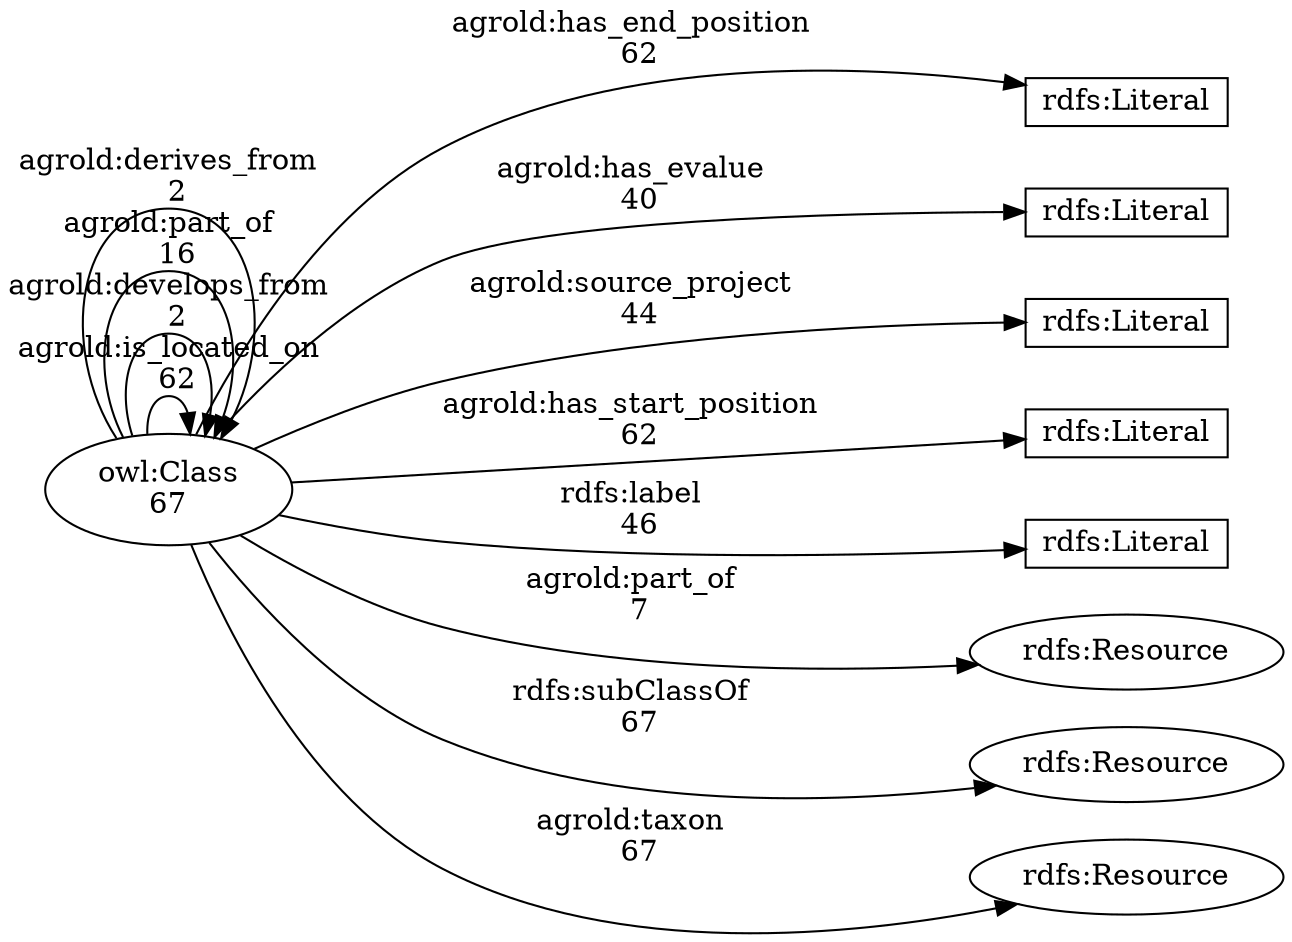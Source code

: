 digraph {
    ranksep=2;
    rankdir="LR";
    charset="utf-8";

    // Class relations with the numbers of edges
    "owl:Class" -> "owl:Class" [ label="agrold:is_located_on\n  62"];
    "owl:Class" -> "owl:Class" [ label="agrold:develops_from\n  2"];
    "owl:Class" -> "owl:Class" [ label="agrold:part_of\n  16"];
    "owl:Class" -> "owl:Class" [ label="agrold:derives_from\n  2"];
    "owl:Class" -> "rdfs:Literal1" [ label="agrold:has_end_position\n  62"];
    "owl:Class" -> "rdfs:Literal5" [ label="agrold:has_evalue\n  40"];
    "owl:Class" -> "rdfs:Literal6" [ label="agrold:source_project\n  44"];
    "owl:Class" -> "rdfs:Literal7" [ label="agrold:has_start_position\n  62"];
    "owl:Class" -> "rdfs:Literal8" [ label="rdfs:label\n  46"];
    "owl:Class" -> "rdfs:Resource2" [ label="agrold:part_of\n  7"];
    "owl:Class" -> "rdfs:Resource3" [ label="rdfs:subClassOf\n  67"];
    "owl:Class" -> "rdfs:Resource4" [ label="agrold:taxon\n  67"];

    // The number of entities
    "owl:Class" [ label="owl:Class\n67" ] ;
    "rdfs:Literal1" [ label="rdfs:Literal", shape=box, height=0.3 ] ;
    "rdfs:Literal5" [ label="rdfs:Literal", shape=box, height=0.3 ] ;
    "rdfs:Literal6" [ label="rdfs:Literal", shape=box, height=0.3 ] ;
    "rdfs:Literal7" [ label="rdfs:Literal", shape=box, height=0.3 ] ;
    "rdfs:Literal8" [ label="rdfs:Literal", shape=box, height=0.3 ] ;
    "rdfs:Resource2" [ label="rdfs:Resource" ] ;
    "rdfs:Resource3" [ label="rdfs:Resource" ] ;
    "rdfs:Resource4" [ label="rdfs:Resource" ] ;

}
